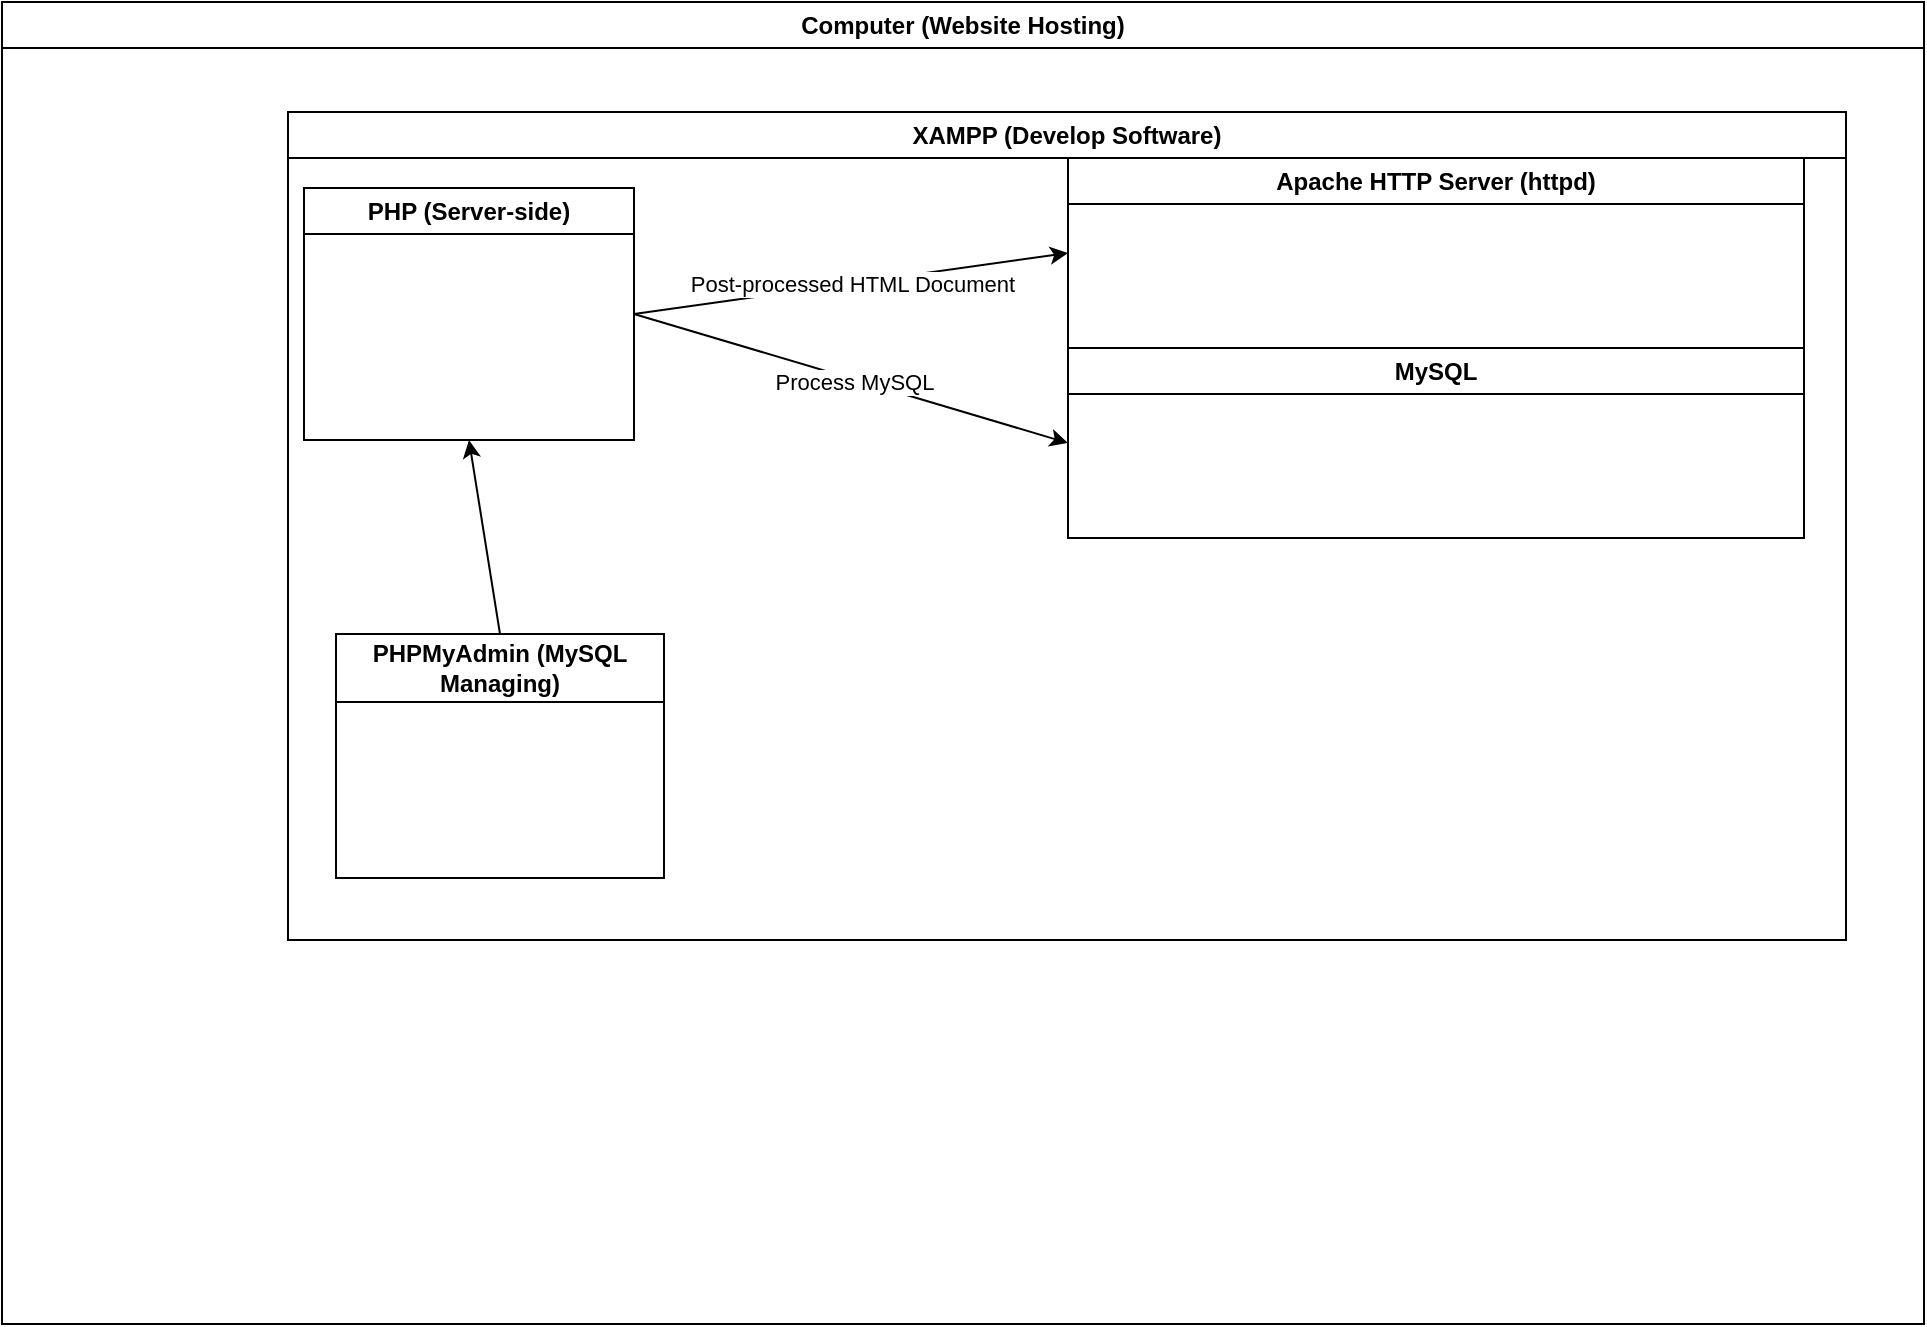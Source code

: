 <mxfile version="22.1.18" type="github">
  <diagram name="ページ1" id="VKEx5wPfoCIlXwyyUOif">
    <mxGraphModel dx="1726" dy="899" grid="0" gridSize="10" guides="1" tooltips="1" connect="1" arrows="1" fold="1" page="0" pageScale="1" pageWidth="827" pageHeight="1169" math="0" shadow="0">
      <root>
        <mxCell id="0" />
        <mxCell id="1" parent="0" />
        <mxCell id="SFTUNIulg9EOT5Cv6ppx-1" value="Computer (Website Hosting)&lt;br&gt;" style="swimlane;whiteSpace=wrap;html=1;" parent="1" vertex="1">
          <mxGeometry x="-516" y="-9" width="961" height="661" as="geometry" />
        </mxCell>
        <mxCell id="SFTUNIulg9EOT5Cv6ppx-2" value="XAMPP (Develop Software)" style="swimlane;whiteSpace=wrap;html=1;" parent="SFTUNIulg9EOT5Cv6ppx-1" vertex="1">
          <mxGeometry x="143" y="55" width="779" height="414" as="geometry" />
        </mxCell>
        <mxCell id="SFTUNIulg9EOT5Cv6ppx-4" value="Apache HTTP Server (httpd)" style="swimlane;whiteSpace=wrap;html=1;" parent="SFTUNIulg9EOT5Cv6ppx-2" vertex="1">
          <mxGeometry x="390" y="23" width="368" height="95" as="geometry" />
        </mxCell>
        <mxCell id="yuG8LyLM1hRnAY38nB1l-1" value="MySQL" style="swimlane;whiteSpace=wrap;html=1;" vertex="1" parent="SFTUNIulg9EOT5Cv6ppx-2">
          <mxGeometry x="390" y="118" width="368" height="95" as="geometry" />
        </mxCell>
        <mxCell id="yuG8LyLM1hRnAY38nB1l-2" value="PHP (Server-side)" style="swimlane;whiteSpace=wrap;html=1;" vertex="1" parent="SFTUNIulg9EOT5Cv6ppx-2">
          <mxGeometry x="8" y="38" width="165" height="126" as="geometry" />
        </mxCell>
        <mxCell id="yuG8LyLM1hRnAY38nB1l-3" value="PHPMyAdmin (MySQL Managing)" style="swimlane;whiteSpace=wrap;html=1;startSize=34;" vertex="1" parent="SFTUNIulg9EOT5Cv6ppx-2">
          <mxGeometry x="24" y="261" width="164" height="122" as="geometry" />
        </mxCell>
        <mxCell id="yuG8LyLM1hRnAY38nB1l-4" value="" style="endArrow=classic;html=1;rounded=0;exitX=0.5;exitY=0;exitDx=0;exitDy=0;entryX=0.5;entryY=1;entryDx=0;entryDy=0;" edge="1" parent="SFTUNIulg9EOT5Cv6ppx-2" source="yuG8LyLM1hRnAY38nB1l-3" target="yuG8LyLM1hRnAY38nB1l-2">
          <mxGeometry relative="1" as="geometry">
            <mxPoint x="109" y="198" as="sourcePoint" />
            <mxPoint x="209" y="198" as="targetPoint" />
          </mxGeometry>
        </mxCell>
        <mxCell id="yuG8LyLM1hRnAY38nB1l-8" value="" style="endArrow=classic;html=1;rounded=0;exitX=1;exitY=0.5;exitDx=0;exitDy=0;entryX=0;entryY=0.5;entryDx=0;entryDy=0;" edge="1" parent="SFTUNIulg9EOT5Cv6ppx-2" source="yuG8LyLM1hRnAY38nB1l-2" target="yuG8LyLM1hRnAY38nB1l-1">
          <mxGeometry relative="1" as="geometry">
            <mxPoint x="181" y="122" as="sourcePoint" />
            <mxPoint x="351" y="165" as="targetPoint" />
          </mxGeometry>
        </mxCell>
        <mxCell id="yuG8LyLM1hRnAY38nB1l-9" value="Label" style="edgeLabel;resizable=0;html=1;align=center;verticalAlign=middle;" connectable="0" vertex="1" parent="yuG8LyLM1hRnAY38nB1l-8">
          <mxGeometry relative="1" as="geometry" />
        </mxCell>
        <mxCell id="yuG8LyLM1hRnAY38nB1l-10" value="Process MySQL" style="edgeLabel;html=1;align=center;verticalAlign=middle;resizable=0;points=[];" vertex="1" connectable="0" parent="yuG8LyLM1hRnAY38nB1l-8">
          <mxGeometry x="0.01" y="-1" relative="1" as="geometry">
            <mxPoint as="offset" />
          </mxGeometry>
        </mxCell>
        <mxCell id="yuG8LyLM1hRnAY38nB1l-6" value="" style="endArrow=classic;html=1;rounded=0;entryX=0;entryY=0.5;entryDx=0;entryDy=0;exitX=1;exitY=0.5;exitDx=0;exitDy=0;" edge="1" parent="SFTUNIulg9EOT5Cv6ppx-2" source="yuG8LyLM1hRnAY38nB1l-2" target="SFTUNIulg9EOT5Cv6ppx-4">
          <mxGeometry relative="1" as="geometry">
            <mxPoint x="171" y="107" as="sourcePoint" />
            <mxPoint x="265" y="111" as="targetPoint" />
          </mxGeometry>
        </mxCell>
        <mxCell id="yuG8LyLM1hRnAY38nB1l-7" value="Post-processed HTML Document" style="edgeLabel;resizable=0;html=1;align=center;verticalAlign=middle;" connectable="0" vertex="1" parent="yuG8LyLM1hRnAY38nB1l-6">
          <mxGeometry relative="1" as="geometry" />
        </mxCell>
      </root>
    </mxGraphModel>
  </diagram>
</mxfile>
